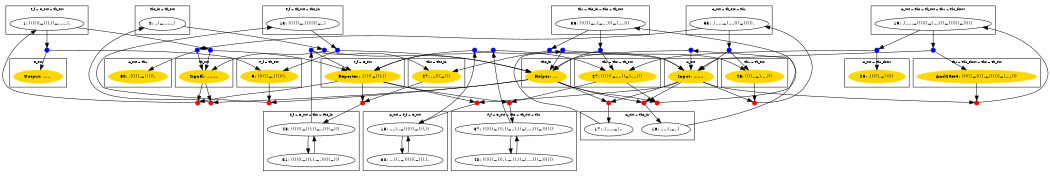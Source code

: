 digraph G {
size="7,10"
page="8.5,11"
node[width=0.25,height=0.375,fontsize=9]
subgraph cluster0 {
label="P_f + Q_out + Th_out"
fontsize=6
1 [label="1: ((((((+))).))+......)."];
}
subgraph cluster1 {
label="Th2_in + Th_out"
fontsize=6
0 [label="0: ..(+.......)"];
}
subgraph cluster2 {
label="P_f + Th_out + Th2_in"
fontsize=6
13 [label="13: ((((((+.))))))(+..)"];
}
subgraph cluster3 {
label="A_out + Th2 + Th_out + Th1 + Th1_short"
fontsize=6
19 [label="19: .(.....+((((((+(....(((+))))))+)))))"];
}
subgraph cluster4 {
label="A_out + P_f + Q_out"
fontsize=6
18 [label="18: ....(..+)(((((+))).))"];
30 [label="30: ...((..+))((((+))).)."];
}
subgraph cluster5 {
label="A_out + Th2_in"
fontsize=6
17 [label="17: .(.....+).."];
16 [label="16: .....(.+..)"];
}
subgraph cluster6 {
label="P_f + Q_out + Th2 + Th_out + Th1"
fontsize=6
37 [label="37: ((((((+))).))+..).((+(....(((+))))))"];
40 [label="40: ((((((+))).).+.)).((+(....(((+))))))"];
}
subgraph cluster7 {
label="Th1 + Th2_in + Th2 + Th_out"
fontsize=6
36 [label="36: ((((((+..(+...)))+)....)))"];
}
subgraph cluster8 {
label="P_f + Q_out + Th2 + Th2_in"
fontsize=6
48 [label="48: ((((((+))).))+..)(((+)))"];
51 [label="51: ((((((+))).).+.))(((+)))"];
}
subgraph cluster9 {
label="A_out + Th_out + Th1"
fontsize=6
53 [label="53: .(.....+(....(((+)))))."];
}
subgraph cluster10 {
label="Th2_in"
fontsize=6
Helper [label="Helper: ...",style=filled,color=gold1];
}
subgraph cluster11 {
label="P_f + Q_out"
fontsize=6
Reporter [label="Reporter: .(((((+))).))",style=filled,color=gold1];
}
subgraph cluster12 {
label="Th_out"
fontsize=6
Signal [label="Signal: ........",style=filled,color=gold1];
}
subgraph cluster13 {
label="P_f + Th_out"
fontsize=6
9 [label="9: ((((((+.)))))).",style=filled,color=gold1];
}
subgraph cluster14 {
label="Th1 + Th1_short + Th2 + Th_out"
fontsize=6
AndGate3 [label="AndGate3: ((((((+((((.+))))))+)....)))",style=filled,color=gold1];
}
subgraph cluster15 {
label="A_out"
fontsize=6
Input [label="Input: .......",style=filled,color=gold1];
}
subgraph cluster16 {
label="Th1 + Th2 + Th_out"
fontsize=6
27 [label="27: ((((((+....))+)....)))",style=filled,color=gold1];
}
subgraph cluster17 {
label="Th2 + Th2_in"
fontsize=6
47 [label="47: ...(((+)))",style=filled,color=gold1];
}
subgraph cluster18 {
label="Th1 + Th_out"
fontsize=6
46 [label="46: ((((..+)....)))",style=filled,color=gold1];
}
subgraph cluster19 {
label="A_out + Th1"
fontsize=6
60 [label="60: .(((((.+))))).",style=filled,color=gold1];
}
subgraph cluster20 {
label="A_out + Th1_short"
fontsize=6
26 [label="26: .(((((.+)))))",style=filled,color=gold1];
}
subgraph cluster21 {
label="Q_out"
fontsize=6
Output [label="Output: ......",style=filled,color=gold1];
}
R_0 [label="",shape=circle,height=0.12,width=0.12,fontsize=1,style=filled,color=red];
Helper -> R_0
Signal -> R_0
R_0 -> 0
R_1 [label="",shape=circle,height=0.12,width=0.12,fontsize=1,style=filled,color=red];
Reporter -> R_1
Signal -> R_1
R_1 -> 1
R_2 [label="",shape=circle,height=0.12,width=0.12,fontsize=1,style=filled,color=blue];
1 -> R_2
R_2 -> Reporter
R_2 -> Signal
R_3 [label="",shape=circle,height=0.12,width=0.12,fontsize=1,style=filled,color=blue];
1 -> R_3
R_3 -> 9
R_3 -> Output
R_4 [label="",shape=circle,height=0.12,width=0.12,fontsize=1,style=filled,color=blue];
0 -> R_4
R_4 -> Helper
R_4 -> Signal
R_5 [label="",shape=circle,height=0.12,width=0.12,fontsize=1,style=filled,color=red];
9 -> R_5
Helper -> R_5
R_5 -> 13
R_6 [label="",shape=circle,height=0.12,width=0.12,fontsize=1,style=filled,color=blue];
13 -> R_6
R_6 -> 9
R_6 -> Helper
R_7 [label="",shape=circle,height=0.12,width=0.12,fontsize=1,style=filled,color=red];
Input -> R_7
Helper -> R_7
R_7 -> 16
R_8 [label="",shape=circle,height=0.12,width=0.12,fontsize=1,style=filled,color=red];
Input -> R_8
Helper -> R_8
R_8 -> 17
R_9 [label="",shape=circle,height=0.12,width=0.12,fontsize=1,style=filled,color=red];
Input -> R_9
Reporter -> R_9
R_9 -> 18
R_10 [label="",shape=circle,height=0.12,width=0.12,fontsize=1,style=filled,color=red];
Input -> R_10
AndGate3 -> R_10
R_10 -> 19
R_11 [label="",shape=circle,height=0.12,width=0.12,fontsize=1,style=filled,color=blue];
19 -> R_11
R_11 -> Input
R_11 -> AndGate3
R_12 [label="",shape=circle,height=0.12,width=0.12,fontsize=1,style=filled,color=blue];
19 -> R_12
R_12 -> 26
R_12 -> 27
R_13 [label="",shape=circle,height=0.12,width=0.12,fontsize=1,style=filled,color=blue];
18 -> R_13
R_13 -> Input
R_13 -> Reporter
18 -> 30
30 -> 18
R_16 [label="",shape=circle,height=0.12,width=0.12,fontsize=1,style=filled,color=blue];
17 -> R_16
R_16 -> Input
R_16 -> Helper
R_17 [label="",shape=circle,height=0.12,width=0.12,fontsize=1,style=filled,color=blue];
16 -> R_17
R_17 -> Input
R_17 -> Helper
R_18 [label="",shape=circle,height=0.12,width=0.12,fontsize=1,style=filled,color=red];
27 -> R_18
Helper -> R_18
R_18 -> 36
R_19 [label="",shape=circle,height=0.12,width=0.12,fontsize=1,style=filled,color=red];
Reporter -> R_19
27 -> R_19
R_19 -> 37
R_20 [label="",shape=circle,height=0.12,width=0.12,fontsize=1,style=filled,color=blue];
37 -> R_20
R_20 -> Reporter
R_20 -> 27
37 -> 40
40 -> 37
R_23 [label="",shape=circle,height=0.12,width=0.12,fontsize=1,style=filled,color=blue];
36 -> R_23
R_23 -> 27
R_23 -> Helper
R_24 [label="",shape=circle,height=0.12,width=0.12,fontsize=1,style=filled,color=blue];
36 -> R_24
R_24 -> 46
R_24 -> 47
R_25 [label="",shape=circle,height=0.12,width=0.12,fontsize=1,style=filled,color=red];
Reporter -> R_25
47 -> R_25
R_25 -> 48
R_26 [label="",shape=circle,height=0.12,width=0.12,fontsize=1,style=filled,color=blue];
48 -> R_26
R_26 -> Reporter
R_26 -> 47
48 -> 51
51 -> 48
R_29 [label="",shape=circle,height=0.12,width=0.12,fontsize=1,style=filled,color=red];
Input -> R_29
46 -> R_29
R_29 -> 53
R_30 [label="",shape=circle,height=0.12,width=0.12,fontsize=1,style=filled,color=blue];
53 -> R_30
R_30 -> Input
R_30 -> 46
R_31 [label="",shape=circle,height=0.12,width=0.12,fontsize=1,style=filled,color=blue];
53 -> R_31
R_31 -> 60
R_31 -> Signal
}
